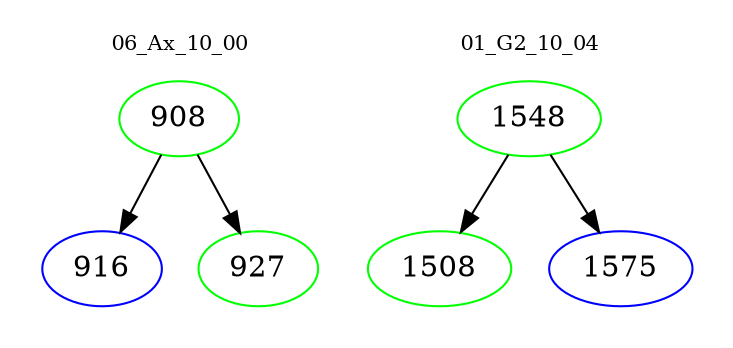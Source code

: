 digraph{
subgraph cluster_0 {
color = white
label = "06_Ax_10_00";
fontsize=10;
T0_908 [label="908", color="green"]
T0_908 -> T0_916 [color="black"]
T0_916 [label="916", color="blue"]
T0_908 -> T0_927 [color="black"]
T0_927 [label="927", color="green"]
}
subgraph cluster_1 {
color = white
label = "01_G2_10_04";
fontsize=10;
T1_1548 [label="1548", color="green"]
T1_1548 -> T1_1508 [color="black"]
T1_1508 [label="1508", color="green"]
T1_1548 -> T1_1575 [color="black"]
T1_1575 [label="1575", color="blue"]
}
}
